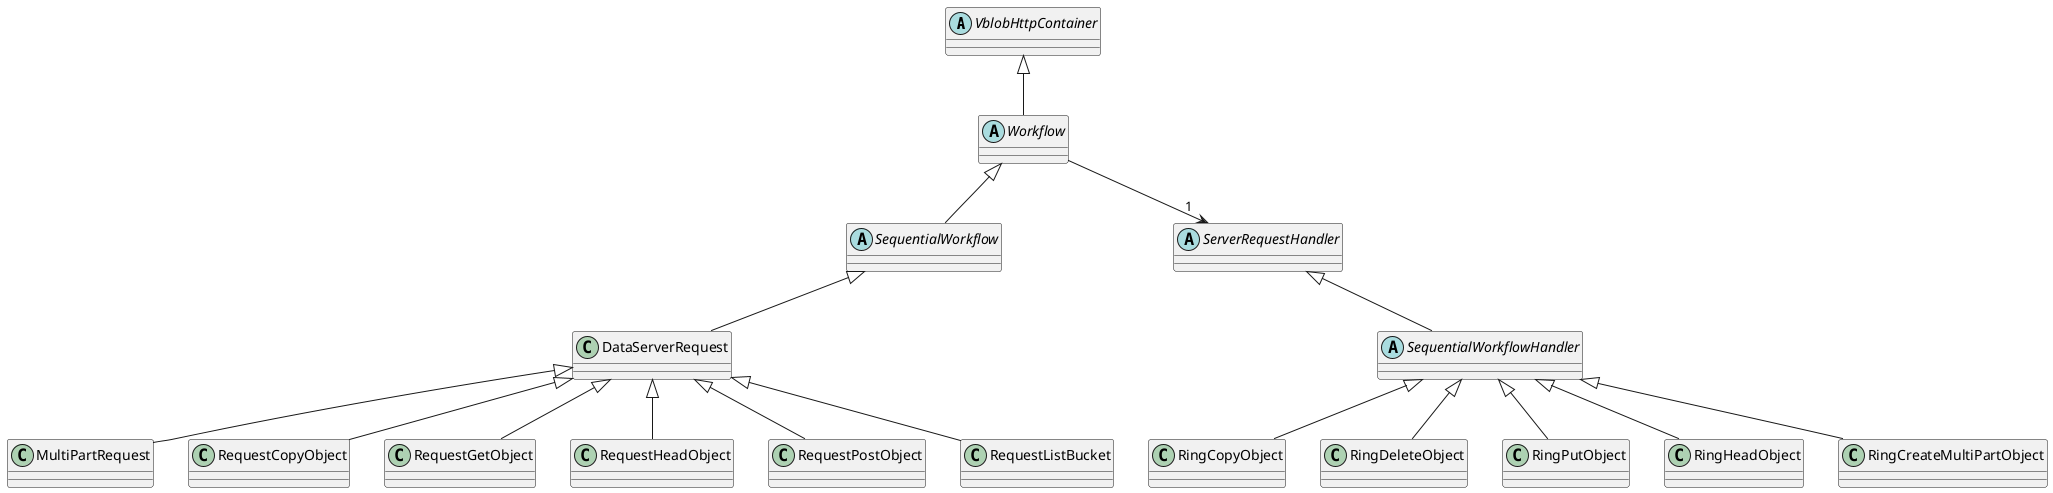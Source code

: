 @startuml
abstract class VblobHttpContainer
abstract Workflow
abstract SequentialWorkflow

abstract ServerRequestHandler
abstract SequentialWorkflowHandler

VblobHttpContainer <|-- Workflow
Workflow <|-- SequentialWorkflow
SequentialWorkflow <|-- DataServerRequest
DataServerRequest <|-- MultiPartRequest
DataServerRequest <|-- RequestCopyObject
DataServerRequest <|-- RequestGetObject
DataServerRequest <|-- RequestHeadObject
DataServerRequest <|-- RequestPostObject
DataServerRequest <|-- RequestListBucket


Workflow --> "1" ServerRequestHandler

ServerRequestHandler <|-- SequentialWorkflowHandler
SequentialWorkflowHandler <|-- RingCopyObject
SequentialWorkflowHandler <|-- RingDeleteObject
SequentialWorkflowHandler <|-- RingPutObject
SequentialWorkflowHandler <|-- RingHeadObject
SequentialWorkflowHandler <|-- RingCreateMultiPartObject


@enduml